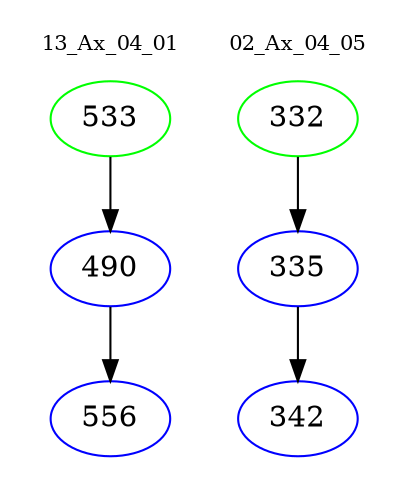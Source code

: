 digraph{
subgraph cluster_0 {
color = white
label = "13_Ax_04_01";
fontsize=10;
T0_533 [label="533", color="green"]
T0_533 -> T0_490 [color="black"]
T0_490 [label="490", color="blue"]
T0_490 -> T0_556 [color="black"]
T0_556 [label="556", color="blue"]
}
subgraph cluster_1 {
color = white
label = "02_Ax_04_05";
fontsize=10;
T1_332 [label="332", color="green"]
T1_332 -> T1_335 [color="black"]
T1_335 [label="335", color="blue"]
T1_335 -> T1_342 [color="black"]
T1_342 [label="342", color="blue"]
}
}
